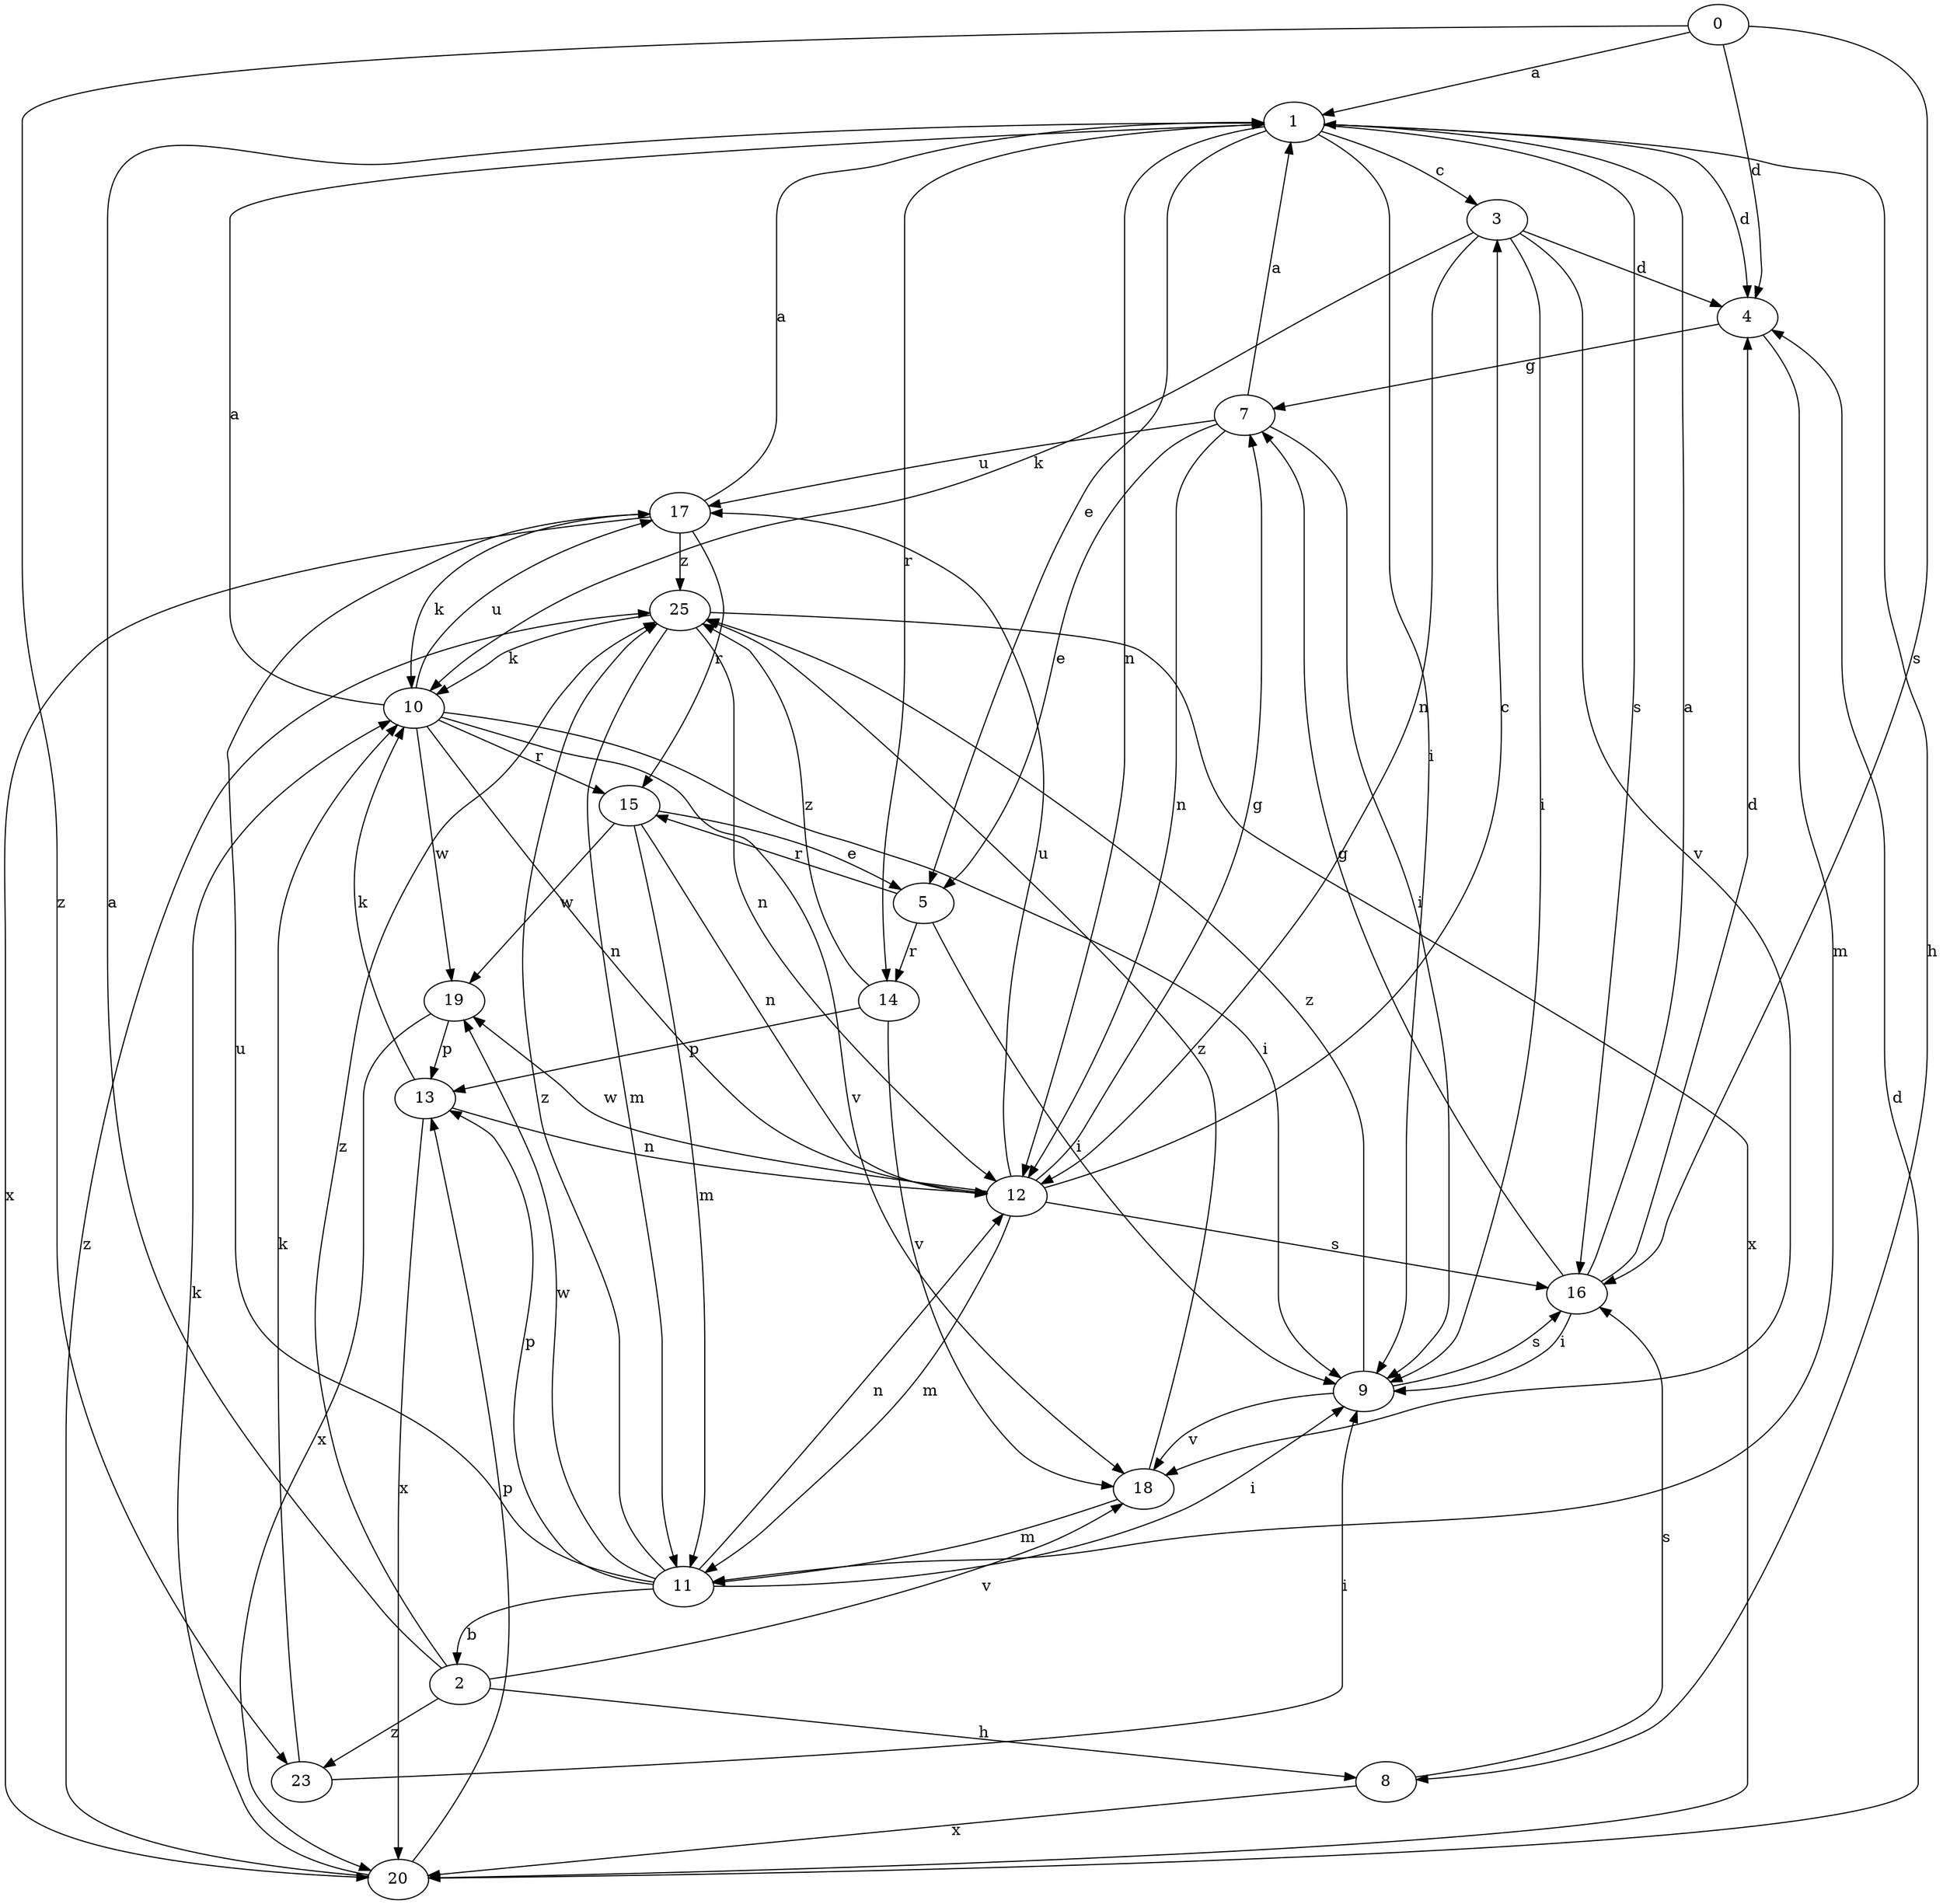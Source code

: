 strict digraph  {
0;
1;
2;
3;
4;
5;
7;
8;
9;
10;
11;
12;
13;
14;
15;
16;
17;
18;
19;
20;
23;
25;
0 -> 1  [label=a];
0 -> 4  [label=d];
0 -> 16  [label=s];
0 -> 23  [label=z];
1 -> 3  [label=c];
1 -> 4  [label=d];
1 -> 5  [label=e];
1 -> 8  [label=h];
1 -> 9  [label=i];
1 -> 12  [label=n];
1 -> 14  [label=r];
1 -> 16  [label=s];
2 -> 1  [label=a];
2 -> 8  [label=h];
2 -> 18  [label=v];
2 -> 23  [label=z];
2 -> 25  [label=z];
3 -> 4  [label=d];
3 -> 9  [label=i];
3 -> 10  [label=k];
3 -> 12  [label=n];
3 -> 18  [label=v];
4 -> 7  [label=g];
4 -> 11  [label=m];
5 -> 9  [label=i];
5 -> 14  [label=r];
5 -> 15  [label=r];
7 -> 1  [label=a];
7 -> 5  [label=e];
7 -> 9  [label=i];
7 -> 12  [label=n];
7 -> 17  [label=u];
8 -> 16  [label=s];
8 -> 20  [label=x];
9 -> 16  [label=s];
9 -> 18  [label=v];
9 -> 25  [label=z];
10 -> 1  [label=a];
10 -> 9  [label=i];
10 -> 12  [label=n];
10 -> 15  [label=r];
10 -> 17  [label=u];
10 -> 18  [label=v];
10 -> 19  [label=w];
11 -> 2  [label=b];
11 -> 9  [label=i];
11 -> 12  [label=n];
11 -> 13  [label=p];
11 -> 17  [label=u];
11 -> 19  [label=w];
11 -> 25  [label=z];
12 -> 3  [label=c];
12 -> 7  [label=g];
12 -> 11  [label=m];
12 -> 16  [label=s];
12 -> 17  [label=u];
12 -> 19  [label=w];
13 -> 10  [label=k];
13 -> 12  [label=n];
13 -> 20  [label=x];
14 -> 13  [label=p];
14 -> 18  [label=v];
14 -> 25  [label=z];
15 -> 5  [label=e];
15 -> 11  [label=m];
15 -> 12  [label=n];
15 -> 19  [label=w];
16 -> 1  [label=a];
16 -> 4  [label=d];
16 -> 7  [label=g];
16 -> 9  [label=i];
17 -> 1  [label=a];
17 -> 10  [label=k];
17 -> 15  [label=r];
17 -> 20  [label=x];
17 -> 25  [label=z];
18 -> 11  [label=m];
18 -> 25  [label=z];
19 -> 13  [label=p];
19 -> 20  [label=x];
20 -> 4  [label=d];
20 -> 10  [label=k];
20 -> 13  [label=p];
20 -> 25  [label=z];
23 -> 9  [label=i];
23 -> 10  [label=k];
25 -> 10  [label=k];
25 -> 11  [label=m];
25 -> 12  [label=n];
25 -> 20  [label=x];
}
